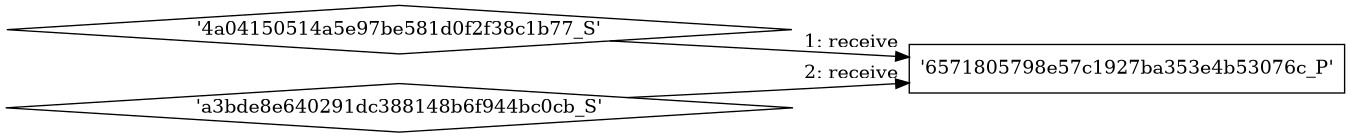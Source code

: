 digraph "D:\Learning\Paper\apt\基于CTI的攻击预警\Dataset\攻击图\ASGfromALLCTI\Microsoft Security Intelligence Report Volume 22 is now available.dot" {
rankdir="LR"
size="9"
fixedsize="false"
splines="true"
nodesep=0.3
ranksep=0
fontsize=10
overlap="scalexy"
engine= "neato"
	"'6571805798e57c1927ba353e4b53076c_P'" [node_type=Process shape=box]
	"'4a04150514a5e97be581d0f2f38c1b77_S'" [node_type=Socket shape=diamond]
	"'4a04150514a5e97be581d0f2f38c1b77_S'" -> "'6571805798e57c1927ba353e4b53076c_P'" [label="1: receive"]
	"'6571805798e57c1927ba353e4b53076c_P'" [node_type=Process shape=box]
	"'a3bde8e640291dc388148b6f944bc0cb_S'" [node_type=Socket shape=diamond]
	"'a3bde8e640291dc388148b6f944bc0cb_S'" -> "'6571805798e57c1927ba353e4b53076c_P'" [label="2: receive"]
}

